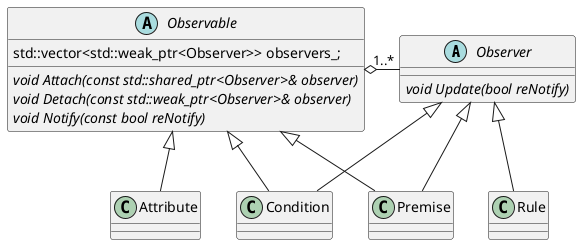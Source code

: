 @startuml nop_fw4_observer

abstract Observer
{
    {abstract} void Update(bool reNotify)
}

abstract Observable
{
    {abstract} void Attach(const std::shared_ptr<Observer>& observer)
    {abstract} void Detach(const std::weak_ptr<Observer>& observer)
    {abstract} void Notify(const bool reNotify)
    std::vector<std::weak_ptr<Observer>> observers_;
}

Rule -up-|> Observer
Condition -up-|> Observer
Premise -up-|> Observer

Condition -up-|> Observable
Premise -up-|> Observable
Attribute -up-|> Observable

Observable o-right- "1..*" Observer

@enduml